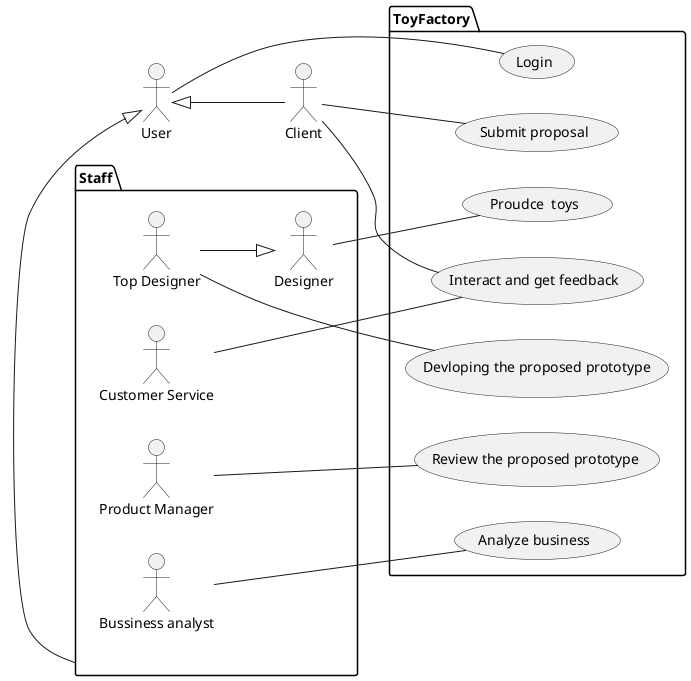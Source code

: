 @startuml
left to right direction

actor User as user

actor Client as cl

package Staff as staff{
  actor "Product Manager" as m
  actor Designer as d
  actor "Top Designer" as topd
  actor "Customer Service" as cs
  actor "Bussiness analyst" as ba
}
package ToyFactory {
  usecase "Login" as u_login

  usecase "Submit proposal" as u_sp

  usecase "Devloping the proposed prototype" as u_dp

  usecase "Review the proposed prototype" as u_rp

  usecase "Proudce  toys" as u_pt

  usecase "Interact and get feedback" as u_gf

  usecase "Analyze business" as u_ab
  
}
staff -left-|> user
cl -up-|> user

topd --|> d

user -- u_login

cl -- u_sp
cl -- u_gf
cs -- u_gf

topd -- u_dp

d -- u_pt

m -- u_rp
ba -- u_ab
@enduml
